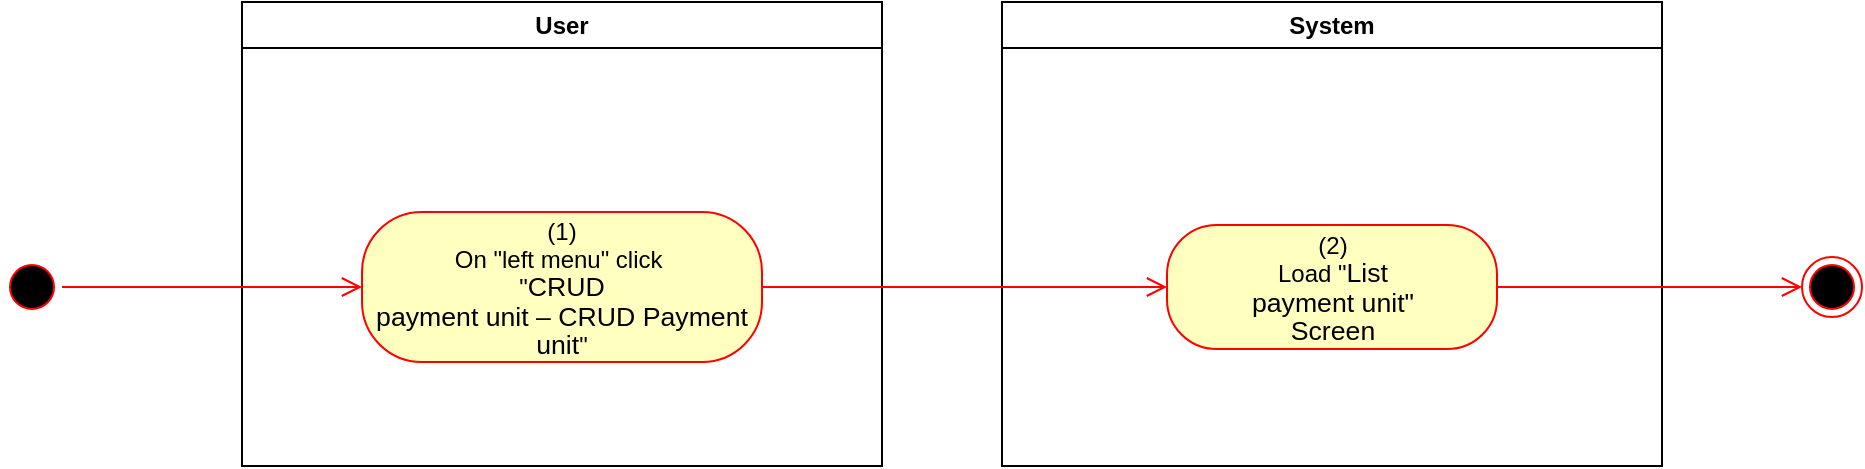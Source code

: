 <mxfile version="15.4.0" type="device"><diagram id="gge9l-y4vRA4Noc07Jam" name="Page-1"><mxGraphModel dx="1086" dy="806" grid="1" gridSize="10" guides="1" tooltips="1" connect="1" arrows="1" fold="1" page="1" pageScale="1" pageWidth="850" pageHeight="1100" math="0" shadow="0"><root><mxCell id="0"/><mxCell id="1" parent="0"/><mxCell id="5gIQdtAySp31gGm1MMOF-1" value="User" style="swimlane;whiteSpace=wrap" vertex="1" parent="1"><mxGeometry x="140" y="128" width="320" height="232" as="geometry"><mxRectangle x="120" y="128" width="60" height="23" as="alternateBounds"/></mxGeometry></mxCell><mxCell id="5gIQdtAySp31gGm1MMOF-2" value="&lt;span&gt;(1)&lt;/span&gt;&lt;br style=&quot;padding: 0px ; margin: 0px&quot;&gt;&lt;span&gt;On &quot;left menu&quot; click&amp;nbsp;&lt;/span&gt;&lt;br style=&quot;padding: 0px ; margin: 0px&quot;&gt;&lt;span&gt;&quot;&lt;/span&gt;&lt;span lang=&quot;EN-GB&quot; style=&quot;font-size: 10pt ; line-height: 107% ; font-family: &amp;#34;arial&amp;#34; , sans-serif&quot;&gt;CRUD&lt;br/&gt;payment unit – CRUD Payment unit&lt;/span&gt;&lt;span&gt;&quot;&lt;/span&gt;" style="rounded=1;whiteSpace=wrap;html=1;arcSize=40;fontColor=#000000;fillColor=#ffffc0;strokeColor=#ff0000;" vertex="1" parent="5gIQdtAySp31gGm1MMOF-1"><mxGeometry x="60" y="105" width="200" height="75" as="geometry"/></mxCell><mxCell id="5gIQdtAySp31gGm1MMOF-3" value="System" style="swimlane;whiteSpace=wrap;startSize=23;" vertex="1" parent="1"><mxGeometry x="520" y="128" width="330" height="232" as="geometry"/></mxCell><mxCell id="5gIQdtAySp31gGm1MMOF-4" value="(2)&lt;br&gt;Load &quot;&lt;span lang=&quot;EN-GB&quot; style=&quot;font-size: 10pt ; line-height: 107% ; font-family: &amp;#34;arial&amp;#34; , sans-serif&quot;&gt;&lt;span lang=&quot;EN-GB&quot; style=&quot;font-size: 10pt ; line-height: 107% ; font-family: &amp;#34;arial&amp;#34; , sans-serif&quot;&gt;List&lt;br/&gt;payment unit&lt;/span&gt;&quot;&lt;br&gt;Screen&lt;br&gt;&lt;/span&gt;" style="rounded=1;whiteSpace=wrap;html=1;arcSize=40;fontColor=#000000;fillColor=#ffffc0;strokeColor=#ff0000;" vertex="1" parent="5gIQdtAySp31gGm1MMOF-3"><mxGeometry x="82.5" y="111.5" width="165" height="62" as="geometry"/></mxCell><mxCell id="5gIQdtAySp31gGm1MMOF-5" value="" style="ellipse;html=1;shape=startState;fillColor=#000000;strokeColor=#ff0000;" vertex="1" parent="1"><mxGeometry x="20" y="255.5" width="30" height="30" as="geometry"/></mxCell><mxCell id="5gIQdtAySp31gGm1MMOF-6" value="" style="edgeStyle=orthogonalEdgeStyle;html=1;verticalAlign=bottom;endArrow=open;endSize=8;strokeColor=#ff0000;rounded=0;entryX=0;entryY=0.5;entryDx=0;entryDy=0;" edge="1" parent="1" source="5gIQdtAySp31gGm1MMOF-5" target="5gIQdtAySp31gGm1MMOF-2"><mxGeometry relative="1" as="geometry"><mxPoint x="200" y="253" as="targetPoint"/></mxGeometry></mxCell><mxCell id="5gIQdtAySp31gGm1MMOF-7" value="" style="edgeStyle=orthogonalEdgeStyle;html=1;verticalAlign=bottom;endArrow=open;endSize=8;strokeColor=#ff0000;rounded=0;entryX=0;entryY=0.5;entryDx=0;entryDy=0;" edge="1" parent="1" source="5gIQdtAySp31gGm1MMOF-2" target="5gIQdtAySp31gGm1MMOF-4"><mxGeometry relative="1" as="geometry"><mxPoint x="600" y="271" as="targetPoint"/></mxGeometry></mxCell><mxCell id="5gIQdtAySp31gGm1MMOF-8" value="" style="ellipse;html=1;shape=endState;fillColor=#000000;strokeColor=#ff0000;" vertex="1" parent="1"><mxGeometry x="920" y="255.5" width="30" height="30" as="geometry"/></mxCell><mxCell id="5gIQdtAySp31gGm1MMOF-9" value="" style="edgeStyle=orthogonalEdgeStyle;html=1;verticalAlign=bottom;endArrow=open;endSize=8;strokeColor=#ff0000;rounded=0;exitX=1;exitY=0.5;exitDx=0;exitDy=0;entryX=0;entryY=0.5;entryDx=0;entryDy=0;" edge="1" parent="1" source="5gIQdtAySp31gGm1MMOF-4" target="5gIQdtAySp31gGm1MMOF-8"><mxGeometry relative="1" as="geometry"><mxPoint x="820" y="760" as="targetPoint"/><mxPoint x="850" y="785" as="sourcePoint"/></mxGeometry></mxCell></root></mxGraphModel></diagram></mxfile>